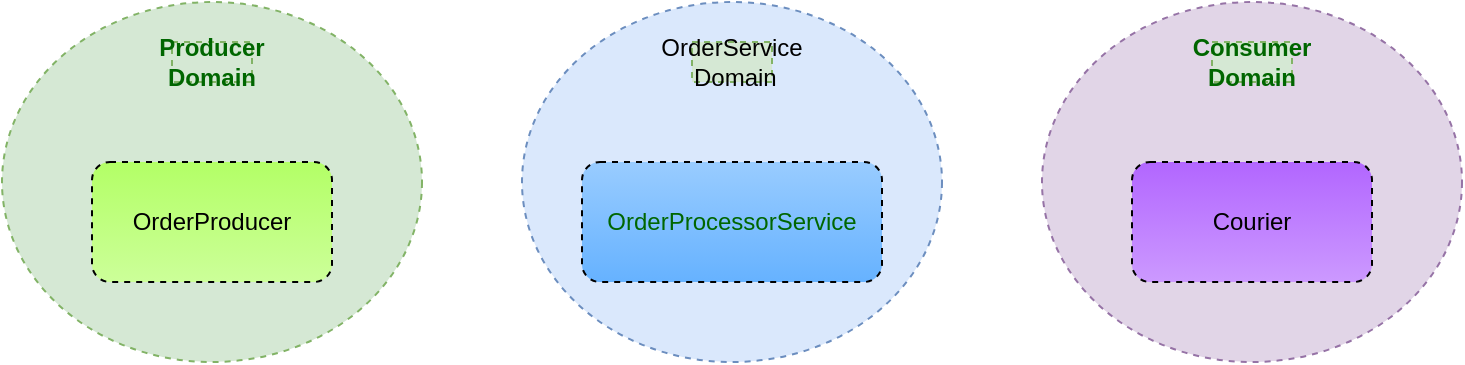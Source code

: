 <mxfile version="14.4.8" type="github">
  <diagram id="qzwo3udyixpiXsEspLf8" name="Page-1">
    <mxGraphModel dx="1422" dy="794" grid="1" gridSize="10" guides="1" tooltips="1" connect="1" arrows="1" fold="1" page="1" pageScale="1" pageWidth="850" pageHeight="1100" math="0" shadow="0">
      <root>
        <mxCell id="0" />
        <mxCell id="1" parent="0" />
        <mxCell id="K7vsucgxCah06EgGDOY--1" value="" style="ellipse;whiteSpace=wrap;html=1;dashed=1;fillColor=#dae8fc;strokeColor=#6c8ebf;" vertex="1" parent="1">
          <mxGeometry x="320" y="70" width="210" height="180" as="geometry" />
        </mxCell>
        <mxCell id="K7vsucgxCah06EgGDOY--2" value="Producer Domain" style="text;html=1;strokeColor=#82b366;fillColor=#d5e8d4;align=center;verticalAlign=middle;whiteSpace=wrap;rounded=0;dashed=1;" vertex="1" parent="1">
          <mxGeometry x="135" y="80" width="40" height="20" as="geometry" />
        </mxCell>
        <mxCell id="K7vsucgxCah06EgGDOY--3" value="OrderProducer" style="rounded=1;whiteSpace=wrap;html=1;dashed=1;fillColor=#CCFF99;gradientDirection=north;gradientColor=#B3FF66;" vertex="1" parent="1">
          <mxGeometry x="95" y="140" width="120" height="60" as="geometry" />
        </mxCell>
        <mxCell id="K7vsucgxCah06EgGDOY--6" value="" style="ellipse;whiteSpace=wrap;html=1;dashed=1;fillColor=#d5e8d4;strokeColor=#82b366;" vertex="1" parent="1">
          <mxGeometry x="60" y="70" width="210" height="180" as="geometry" />
        </mxCell>
        <mxCell id="K7vsucgxCah06EgGDOY--7" value="Producer Domain" style="text;html=1;strokeColor=#82b366;fillColor=#d5e8d4;align=center;verticalAlign=middle;whiteSpace=wrap;rounded=0;dashed=1;fontStyle=1;horizontal=1;fontColor=#006600;" vertex="1" parent="1">
          <mxGeometry x="145" y="90" width="40" height="20" as="geometry" />
        </mxCell>
        <mxCell id="K7vsucgxCah06EgGDOY--8" value="OrderProducer" style="rounded=1;whiteSpace=wrap;html=1;dashed=1;fillColor=#CCFF99;gradientDirection=north;gradientColor=#B3FF66;" vertex="1" parent="1">
          <mxGeometry x="105" y="150" width="120" height="60" as="geometry" />
        </mxCell>
        <mxCell id="K7vsucgxCah06EgGDOY--10" value="OrderService&lt;br&gt;&amp;nbsp;Domain" style="text;html=1;strokeColor=#82b366;fillColor=#d5e8d4;align=center;verticalAlign=middle;whiteSpace=wrap;rounded=0;dashed=1;" vertex="1" parent="1">
          <mxGeometry x="405" y="90" width="40" height="20" as="geometry" />
        </mxCell>
        <mxCell id="K7vsucgxCah06EgGDOY--12" value="OrderProcessorService" style="rounded=1;whiteSpace=wrap;html=1;dashed=1;fontColor=#006600;fillColor=#99CCFF;gradientColor=#66B2FF;" vertex="1" parent="1">
          <mxGeometry x="350" y="150" width="150" height="60" as="geometry" />
        </mxCell>
        <mxCell id="K7vsucgxCah06EgGDOY--13" value="Producer Domain" style="text;html=1;strokeColor=#82b366;fillColor=#d5e8d4;align=center;verticalAlign=middle;whiteSpace=wrap;rounded=0;dashed=1;" vertex="1" parent="1">
          <mxGeometry x="655" y="80" width="40" height="20" as="geometry" />
        </mxCell>
        <mxCell id="K7vsucgxCah06EgGDOY--14" value="OrderProducer" style="rounded=1;whiteSpace=wrap;html=1;dashed=1;fillColor=#CCFF99;gradientDirection=north;gradientColor=#B3FF66;" vertex="1" parent="1">
          <mxGeometry x="615" y="140" width="120" height="60" as="geometry" />
        </mxCell>
        <mxCell id="K7vsucgxCah06EgGDOY--15" value="" style="ellipse;whiteSpace=wrap;html=1;dashed=1;fillColor=#e1d5e7;strokeColor=#9673a6;" vertex="1" parent="1">
          <mxGeometry x="580" y="70" width="210" height="180" as="geometry" />
        </mxCell>
        <mxCell id="K7vsucgxCah06EgGDOY--16" value="Consumer Domain" style="text;html=1;strokeColor=#82b366;fillColor=#d5e8d4;align=center;verticalAlign=middle;whiteSpace=wrap;rounded=0;dashed=1;fontStyle=1;horizontal=1;fontColor=#006600;" vertex="1" parent="1">
          <mxGeometry x="665" y="90" width="40" height="20" as="geometry" />
        </mxCell>
        <mxCell id="K7vsucgxCah06EgGDOY--17" value="Courier" style="rounded=1;whiteSpace=wrap;html=1;dashed=1;gradientDirection=north;fillColor=#CC99FF;gradientColor=#B266FF;" vertex="1" parent="1">
          <mxGeometry x="625" y="150" width="120" height="60" as="geometry" />
        </mxCell>
      </root>
    </mxGraphModel>
  </diagram>
</mxfile>
